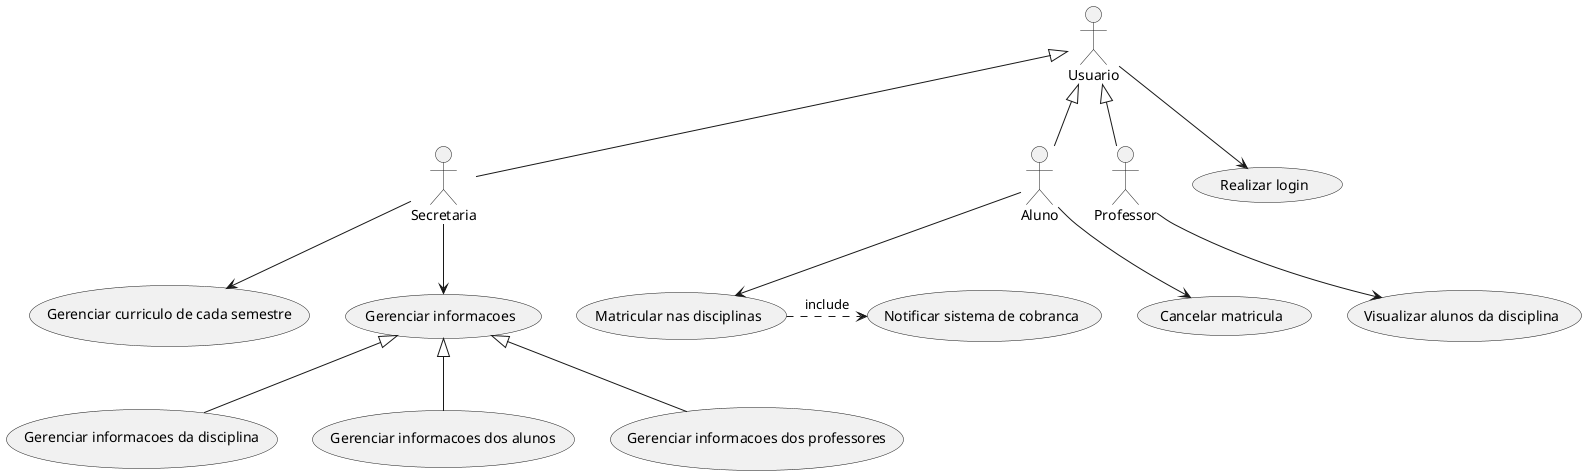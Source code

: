 @startuml

"Usuario" as usuario
"Secretaria" as secetaria
"Aluno" as aluno
"Professor" as professor

usuario <|-- secetaria
usuario <|-- aluno
usuario <|-- professor

usuario --> (Login)
"Realizar login" as (Login)

secetaria --> (Gerenciar curriculo)
secetaria --> (Gerenciar informacoes)

(Gerenciar informacoes) <|-- (Gerenciar informacoes da disciplina)
(Gerenciar informacoes) <|-- (Gerenciar informacoes dos alunos)
(Gerenciar informacoes) <|-- (Gerenciar informacoes dos professores)

"Gerenciar curriculo de cada semestre" as (Gerenciar curriculo)
"Gerenciar informacoes" as (Gerenciar informacoes)
"Gerenciar informacoes da disciplina" as (Gerenciar informacoes da disciplina)
"Gerenciar informacoes dos professores" as (Gerenciar informacoes dos professores)
"Gerenciar informacoes dos alunos" as (Gerenciar informacoes dos alunos)

aluno --> (Matricular)
aluno --> (Cancelar matricula)
(Matricular) .> (Notificar cobranca) : include
"Matricular nas disciplinas" as (Matricular)
"Cancelar matricula" as (Cancelar matricula)
"Notificar sistema de cobranca" as (Notificar cobranca)

professor --> (Visualizar alunos da disciplina)
"Visualizar alunos da disciplina" as (Visualizar alunos da disciplina)

@enduml
